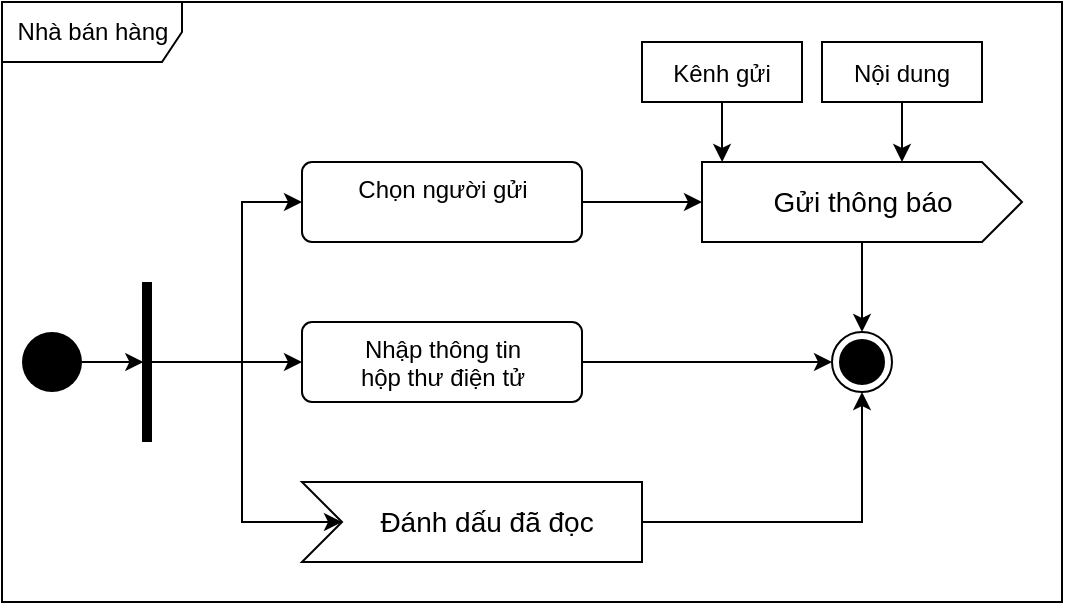 <mxfile version="19.0.3" type="device"><diagram id="ohyd-Q33BVKVv9l7QE3P" name="Page-1"><mxGraphModel dx="786" dy="512" grid="1" gridSize="10" guides="1" tooltips="1" connect="1" arrows="1" fold="1" page="1" pageScale="1" pageWidth="827" pageHeight="1169" math="0" shadow="0"><root><mxCell id="0"/><mxCell id="1" parent="0"/><mxCell id="WvKg5kAEbhpwSjWXsby3-26" value="Nhà bán hàng" style="shape=umlFrame;tabPosition=left;html=1;boundedLbl=1;labelInHeader=1;width=90;height=30;" vertex="1" parent="1"><mxGeometry x="190" y="160" width="530" height="300" as="geometry"/></mxCell><mxCell id="WvKg5kAEbhpwSjWXsby3-20" style="edgeStyle=orthogonalEdgeStyle;rounded=0;orthogonalLoop=1;jettySize=auto;html=1;entryX=0;entryY=0;entryDx=0;entryDy=20;entryPerimeter=0;" edge="1" parent="1" source="WvKg5kAEbhpwSjWXsby3-1" target="WvKg5kAEbhpwSjWXsby3-6"><mxGeometry relative="1" as="geometry"/></mxCell><mxCell id="WvKg5kAEbhpwSjWXsby3-1" value="Chọn người gửi" style="html=1;align=center;verticalAlign=top;rounded=1;absoluteArcSize=1;arcSize=10;dashed=0;" vertex="1" parent="1"><mxGeometry x="340" y="240" width="140" height="40" as="geometry"/></mxCell><mxCell id="WvKg5kAEbhpwSjWXsby3-24" style="edgeStyle=orthogonalEdgeStyle;rounded=0;orthogonalLoop=1;jettySize=auto;html=1;entryX=0.5;entryY=0;entryDx=0;entryDy=0;" edge="1" parent="1" source="WvKg5kAEbhpwSjWXsby3-6" target="WvKg5kAEbhpwSjWXsby3-21"><mxGeometry relative="1" as="geometry"/></mxCell><mxCell id="WvKg5kAEbhpwSjWXsby3-6" value="Gửi thông báo" style="html=1;shape=mxgraph.infographic.ribbonSimple;notch1=0;notch2=20;align=center;verticalAlign=middle;fontSize=14;fontStyle=0;fillColor=#FFFFFF;" vertex="1" parent="1"><mxGeometry x="540" y="240" width="160" height="40" as="geometry"/></mxCell><mxCell id="WvKg5kAEbhpwSjWXsby3-25" style="edgeStyle=orthogonalEdgeStyle;rounded=0;orthogonalLoop=1;jettySize=auto;html=1;entryX=0.5;entryY=1;entryDx=0;entryDy=0;" edge="1" parent="1" source="WvKg5kAEbhpwSjWXsby3-7" target="WvKg5kAEbhpwSjWXsby3-21"><mxGeometry relative="1" as="geometry"/></mxCell><mxCell id="WvKg5kAEbhpwSjWXsby3-7" value="Đánh dấu đã đọc" style="html=1;shape=mxgraph.infographic.ribbonSimple;notch1=20;notch2=0;align=center;verticalAlign=middle;fontSize=14;fontStyle=0;fillColor=#FFFFFF;flipH=0;spacingRight=0;spacingLeft=14;" vertex="1" parent="1"><mxGeometry x="340" y="400" width="170" height="40" as="geometry"/></mxCell><mxCell id="WvKg5kAEbhpwSjWXsby3-9" style="edgeStyle=orthogonalEdgeStyle;rounded=0;orthogonalLoop=1;jettySize=auto;html=1;" edge="1" parent="1" source="WvKg5kAEbhpwSjWXsby3-8"><mxGeometry relative="1" as="geometry"><mxPoint x="640" y="240" as="targetPoint"/></mxGeometry></mxCell><mxCell id="WvKg5kAEbhpwSjWXsby3-8" value="Nội dung" style="text;align=center;verticalAlign=middle;dashed=0;fillColor=#ffffff;strokeColor=#000000;" vertex="1" parent="1"><mxGeometry x="600" y="180" width="80" height="30" as="geometry"/></mxCell><mxCell id="WvKg5kAEbhpwSjWXsby3-11" style="edgeStyle=orthogonalEdgeStyle;rounded=0;orthogonalLoop=1;jettySize=auto;html=1;entryX=0.063;entryY=0;entryDx=0;entryDy=0;entryPerimeter=0;" edge="1" parent="1" source="WvKg5kAEbhpwSjWXsby3-10" target="WvKg5kAEbhpwSjWXsby3-6"><mxGeometry relative="1" as="geometry"/></mxCell><mxCell id="WvKg5kAEbhpwSjWXsby3-10" value="Kênh gửi" style="text;align=center;verticalAlign=middle;dashed=0;fillColor=#ffffff;strokeColor=#000000;" vertex="1" parent="1"><mxGeometry x="510" y="180" width="80" height="30" as="geometry"/></mxCell><mxCell id="WvKg5kAEbhpwSjWXsby3-22" style="edgeStyle=orthogonalEdgeStyle;rounded=0;orthogonalLoop=1;jettySize=auto;html=1;" edge="1" parent="1" source="WvKg5kAEbhpwSjWXsby3-12" target="WvKg5kAEbhpwSjWXsby3-21"><mxGeometry relative="1" as="geometry"/></mxCell><mxCell id="WvKg5kAEbhpwSjWXsby3-12" value="Nhập thông tin&lt;br&gt;hộp thư điện tử" style="html=1;align=center;verticalAlign=top;rounded=1;absoluteArcSize=1;arcSize=10;dashed=0;" vertex="1" parent="1"><mxGeometry x="340" y="320" width="140" height="40" as="geometry"/></mxCell><mxCell id="WvKg5kAEbhpwSjWXsby3-18" style="edgeStyle=orthogonalEdgeStyle;rounded=0;orthogonalLoop=1;jettySize=auto;html=1;entryX=0.133;entryY=0.5;entryDx=0;entryDy=0;entryPerimeter=0;" edge="1" parent="1" source="WvKg5kAEbhpwSjWXsby3-13" target="WvKg5kAEbhpwSjWXsby3-14"><mxGeometry relative="1" as="geometry"/></mxCell><mxCell id="WvKg5kAEbhpwSjWXsby3-13" value="" style="ellipse;fillColor=#000000;strokeColor=none;" vertex="1" parent="1"><mxGeometry x="200" y="325" width="30" height="30" as="geometry"/></mxCell><mxCell id="WvKg5kAEbhpwSjWXsby3-15" style="edgeStyle=orthogonalEdgeStyle;rounded=0;orthogonalLoop=1;jettySize=auto;html=1;entryX=0;entryY=0.5;entryDx=0;entryDy=0;" edge="1" parent="1" source="WvKg5kAEbhpwSjWXsby3-14" target="WvKg5kAEbhpwSjWXsby3-1"><mxGeometry relative="1" as="geometry"><Array as="points"><mxPoint x="310" y="340"/><mxPoint x="310" y="260"/></Array></mxGeometry></mxCell><mxCell id="WvKg5kAEbhpwSjWXsby3-16" style="edgeStyle=orthogonalEdgeStyle;rounded=0;orthogonalLoop=1;jettySize=auto;html=1;entryX=0;entryY=0.5;entryDx=0;entryDy=0;" edge="1" parent="1" source="WvKg5kAEbhpwSjWXsby3-14" target="WvKg5kAEbhpwSjWXsby3-12"><mxGeometry relative="1" as="geometry"/></mxCell><mxCell id="WvKg5kAEbhpwSjWXsby3-17" style="edgeStyle=orthogonalEdgeStyle;rounded=0;orthogonalLoop=1;jettySize=auto;html=1;entryX=0;entryY=0;entryDx=20;entryDy=20;entryPerimeter=0;" edge="1" parent="1" source="WvKg5kAEbhpwSjWXsby3-14" target="WvKg5kAEbhpwSjWXsby3-7"><mxGeometry relative="1" as="geometry"><Array as="points"><mxPoint x="310" y="340"/><mxPoint x="310" y="420"/></Array></mxGeometry></mxCell><mxCell id="WvKg5kAEbhpwSjWXsby3-14" value="" style="html=1;points=[];perimeter=orthogonalPerimeter;fillColor=#000000;strokeColor=none;" vertex="1" parent="1"><mxGeometry x="260" y="300" width="5" height="80" as="geometry"/></mxCell><mxCell id="WvKg5kAEbhpwSjWXsby3-21" value="" style="ellipse;html=1;shape=endState;fillColor=#000000;strokeColor=#000000;" vertex="1" parent="1"><mxGeometry x="605" y="325" width="30" height="30" as="geometry"/></mxCell></root></mxGraphModel></diagram></mxfile>